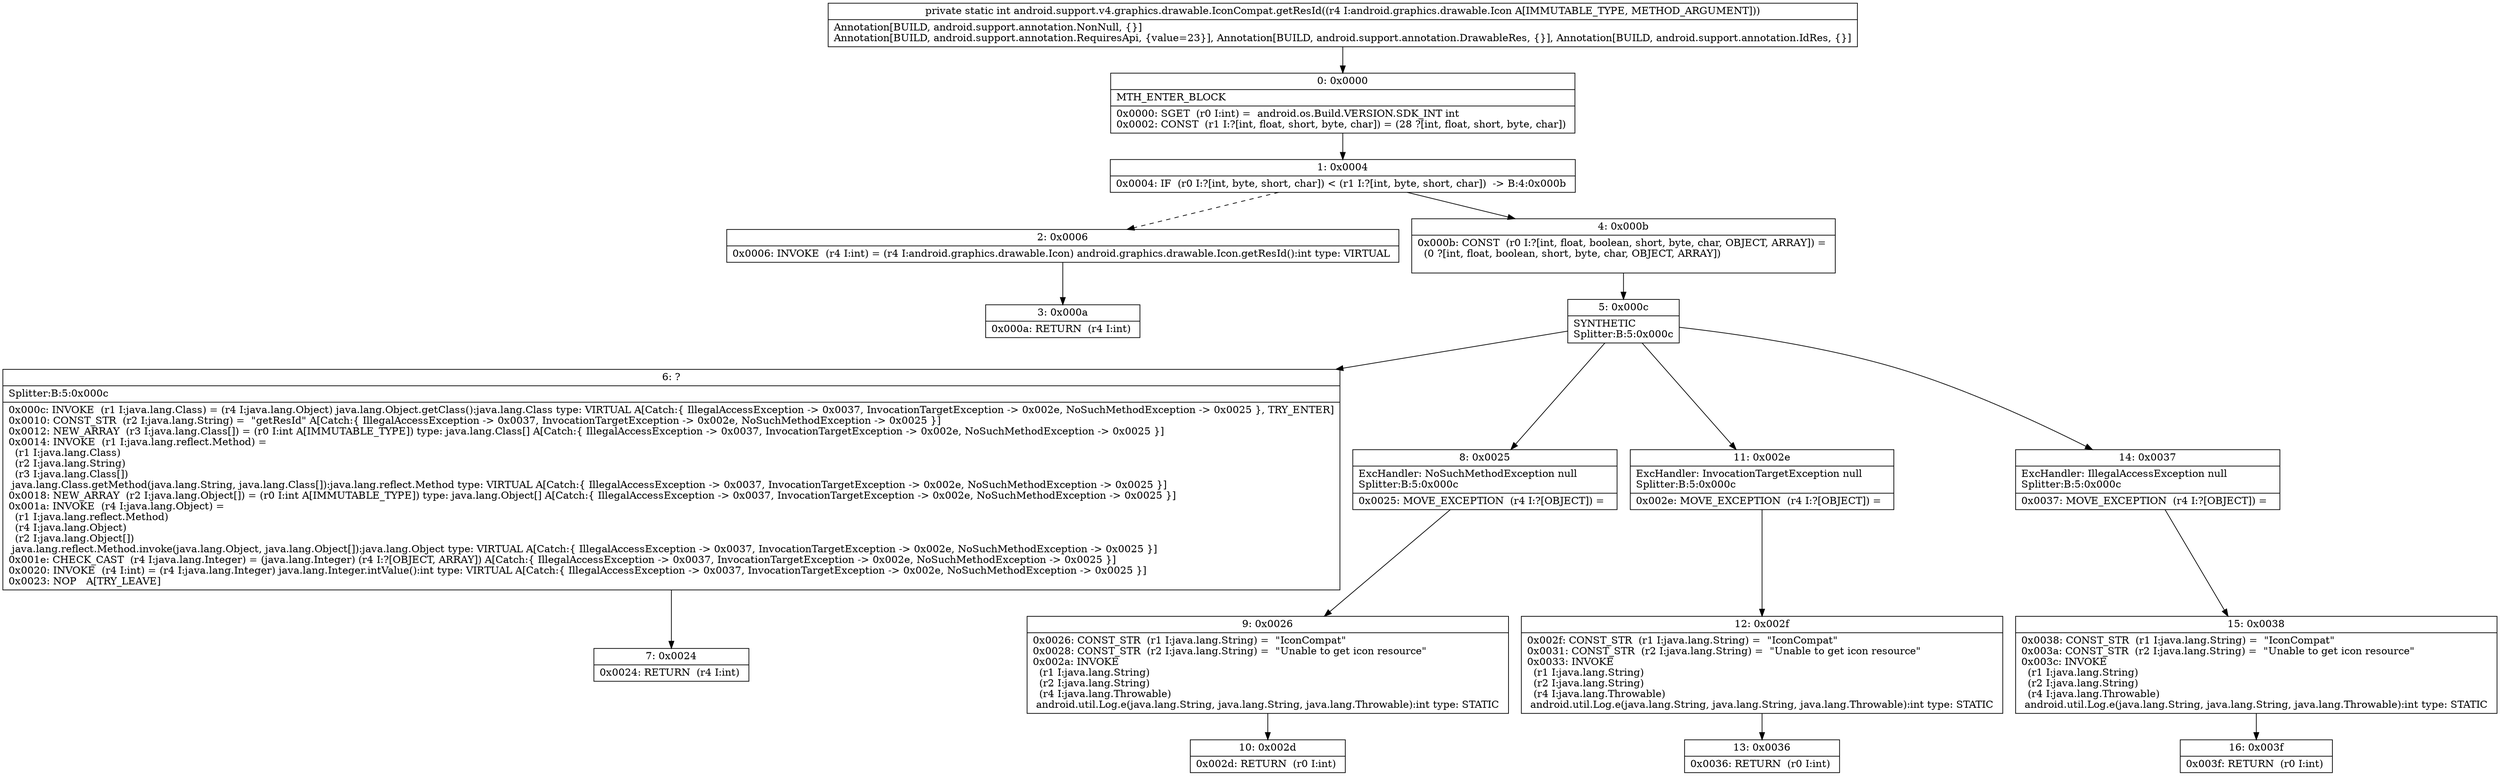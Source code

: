 digraph "CFG forandroid.support.v4.graphics.drawable.IconCompat.getResId(Landroid\/graphics\/drawable\/Icon;)I" {
Node_0 [shape=record,label="{0\:\ 0x0000|MTH_ENTER_BLOCK\l|0x0000: SGET  (r0 I:int) =  android.os.Build.VERSION.SDK_INT int \l0x0002: CONST  (r1 I:?[int, float, short, byte, char]) = (28 ?[int, float, short, byte, char]) \l}"];
Node_1 [shape=record,label="{1\:\ 0x0004|0x0004: IF  (r0 I:?[int, byte, short, char]) \< (r1 I:?[int, byte, short, char])  \-\> B:4:0x000b \l}"];
Node_2 [shape=record,label="{2\:\ 0x0006|0x0006: INVOKE  (r4 I:int) = (r4 I:android.graphics.drawable.Icon) android.graphics.drawable.Icon.getResId():int type: VIRTUAL \l}"];
Node_3 [shape=record,label="{3\:\ 0x000a|0x000a: RETURN  (r4 I:int) \l}"];
Node_4 [shape=record,label="{4\:\ 0x000b|0x000b: CONST  (r0 I:?[int, float, boolean, short, byte, char, OBJECT, ARRAY]) = \l  (0 ?[int, float, boolean, short, byte, char, OBJECT, ARRAY])\l \l}"];
Node_5 [shape=record,label="{5\:\ 0x000c|SYNTHETIC\lSplitter:B:5:0x000c\l}"];
Node_6 [shape=record,label="{6\:\ ?|Splitter:B:5:0x000c\l|0x000c: INVOKE  (r1 I:java.lang.Class) = (r4 I:java.lang.Object) java.lang.Object.getClass():java.lang.Class type: VIRTUAL A[Catch:\{ IllegalAccessException \-\> 0x0037, InvocationTargetException \-\> 0x002e, NoSuchMethodException \-\> 0x0025 \}, TRY_ENTER]\l0x0010: CONST_STR  (r2 I:java.lang.String) =  \"getResId\" A[Catch:\{ IllegalAccessException \-\> 0x0037, InvocationTargetException \-\> 0x002e, NoSuchMethodException \-\> 0x0025 \}]\l0x0012: NEW_ARRAY  (r3 I:java.lang.Class[]) = (r0 I:int A[IMMUTABLE_TYPE]) type: java.lang.Class[] A[Catch:\{ IllegalAccessException \-\> 0x0037, InvocationTargetException \-\> 0x002e, NoSuchMethodException \-\> 0x0025 \}]\l0x0014: INVOKE  (r1 I:java.lang.reflect.Method) = \l  (r1 I:java.lang.Class)\l  (r2 I:java.lang.String)\l  (r3 I:java.lang.Class[])\l java.lang.Class.getMethod(java.lang.String, java.lang.Class[]):java.lang.reflect.Method type: VIRTUAL A[Catch:\{ IllegalAccessException \-\> 0x0037, InvocationTargetException \-\> 0x002e, NoSuchMethodException \-\> 0x0025 \}]\l0x0018: NEW_ARRAY  (r2 I:java.lang.Object[]) = (r0 I:int A[IMMUTABLE_TYPE]) type: java.lang.Object[] A[Catch:\{ IllegalAccessException \-\> 0x0037, InvocationTargetException \-\> 0x002e, NoSuchMethodException \-\> 0x0025 \}]\l0x001a: INVOKE  (r4 I:java.lang.Object) = \l  (r1 I:java.lang.reflect.Method)\l  (r4 I:java.lang.Object)\l  (r2 I:java.lang.Object[])\l java.lang.reflect.Method.invoke(java.lang.Object, java.lang.Object[]):java.lang.Object type: VIRTUAL A[Catch:\{ IllegalAccessException \-\> 0x0037, InvocationTargetException \-\> 0x002e, NoSuchMethodException \-\> 0x0025 \}]\l0x001e: CHECK_CAST  (r4 I:java.lang.Integer) = (java.lang.Integer) (r4 I:?[OBJECT, ARRAY]) A[Catch:\{ IllegalAccessException \-\> 0x0037, InvocationTargetException \-\> 0x002e, NoSuchMethodException \-\> 0x0025 \}]\l0x0020: INVOKE  (r4 I:int) = (r4 I:java.lang.Integer) java.lang.Integer.intValue():int type: VIRTUAL A[Catch:\{ IllegalAccessException \-\> 0x0037, InvocationTargetException \-\> 0x002e, NoSuchMethodException \-\> 0x0025 \}]\l0x0023: NOP   A[TRY_LEAVE]\l}"];
Node_7 [shape=record,label="{7\:\ 0x0024|0x0024: RETURN  (r4 I:int) \l}"];
Node_8 [shape=record,label="{8\:\ 0x0025|ExcHandler: NoSuchMethodException null\lSplitter:B:5:0x000c\l|0x0025: MOVE_EXCEPTION  (r4 I:?[OBJECT]) =  \l}"];
Node_9 [shape=record,label="{9\:\ 0x0026|0x0026: CONST_STR  (r1 I:java.lang.String) =  \"IconCompat\" \l0x0028: CONST_STR  (r2 I:java.lang.String) =  \"Unable to get icon resource\" \l0x002a: INVOKE  \l  (r1 I:java.lang.String)\l  (r2 I:java.lang.String)\l  (r4 I:java.lang.Throwable)\l android.util.Log.e(java.lang.String, java.lang.String, java.lang.Throwable):int type: STATIC \l}"];
Node_10 [shape=record,label="{10\:\ 0x002d|0x002d: RETURN  (r0 I:int) \l}"];
Node_11 [shape=record,label="{11\:\ 0x002e|ExcHandler: InvocationTargetException null\lSplitter:B:5:0x000c\l|0x002e: MOVE_EXCEPTION  (r4 I:?[OBJECT]) =  \l}"];
Node_12 [shape=record,label="{12\:\ 0x002f|0x002f: CONST_STR  (r1 I:java.lang.String) =  \"IconCompat\" \l0x0031: CONST_STR  (r2 I:java.lang.String) =  \"Unable to get icon resource\" \l0x0033: INVOKE  \l  (r1 I:java.lang.String)\l  (r2 I:java.lang.String)\l  (r4 I:java.lang.Throwable)\l android.util.Log.e(java.lang.String, java.lang.String, java.lang.Throwable):int type: STATIC \l}"];
Node_13 [shape=record,label="{13\:\ 0x0036|0x0036: RETURN  (r0 I:int) \l}"];
Node_14 [shape=record,label="{14\:\ 0x0037|ExcHandler: IllegalAccessException null\lSplitter:B:5:0x000c\l|0x0037: MOVE_EXCEPTION  (r4 I:?[OBJECT]) =  \l}"];
Node_15 [shape=record,label="{15\:\ 0x0038|0x0038: CONST_STR  (r1 I:java.lang.String) =  \"IconCompat\" \l0x003a: CONST_STR  (r2 I:java.lang.String) =  \"Unable to get icon resource\" \l0x003c: INVOKE  \l  (r1 I:java.lang.String)\l  (r2 I:java.lang.String)\l  (r4 I:java.lang.Throwable)\l android.util.Log.e(java.lang.String, java.lang.String, java.lang.Throwable):int type: STATIC \l}"];
Node_16 [shape=record,label="{16\:\ 0x003f|0x003f: RETURN  (r0 I:int) \l}"];
MethodNode[shape=record,label="{private static int android.support.v4.graphics.drawable.IconCompat.getResId((r4 I:android.graphics.drawable.Icon A[IMMUTABLE_TYPE, METHOD_ARGUMENT]))  | Annotation[BUILD, android.support.annotation.NonNull, \{\}]\lAnnotation[BUILD, android.support.annotation.RequiresApi, \{value=23\}], Annotation[BUILD, android.support.annotation.DrawableRes, \{\}], Annotation[BUILD, android.support.annotation.IdRes, \{\}]\l}"];
MethodNode -> Node_0;
Node_0 -> Node_1;
Node_1 -> Node_2[style=dashed];
Node_1 -> Node_4;
Node_2 -> Node_3;
Node_4 -> Node_5;
Node_5 -> Node_6;
Node_5 -> Node_14;
Node_5 -> Node_11;
Node_5 -> Node_8;
Node_6 -> Node_7;
Node_8 -> Node_9;
Node_9 -> Node_10;
Node_11 -> Node_12;
Node_12 -> Node_13;
Node_14 -> Node_15;
Node_15 -> Node_16;
}

